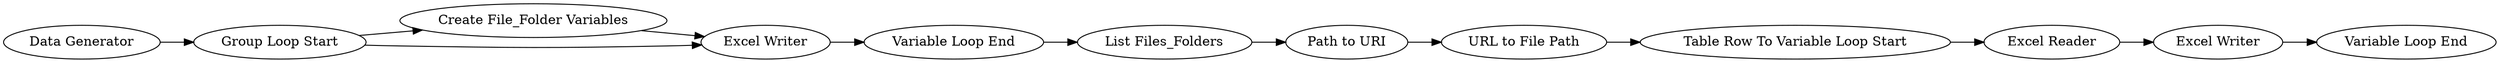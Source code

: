 digraph {
	12 -> 13
	5 -> 3
	6 -> 9
	3 -> 4
	11 -> 8
	1 -> 2
	9 -> 10
	2 -> 5
	2 -> 3
	10 -> 11
	4 -> 6
	8 -> 12
	5 [label="Create File_Folder Variables"]
	13 [label="Variable Loop End"]
	1 [label="Data Generator"]
	9 [label="Path to URI"]
	11 [label="Table Row To Variable Loop Start"]
	4 [label="Variable Loop End"]
	10 [label="URL to File Path"]
	6 [label="List Files_Folders"]
	8 [label="Excel Reader"]
	3 [label="Excel Writer"]
	2 [label="Group Loop Start"]
	12 [label="Excel Writer"]
	rankdir=LR
}
